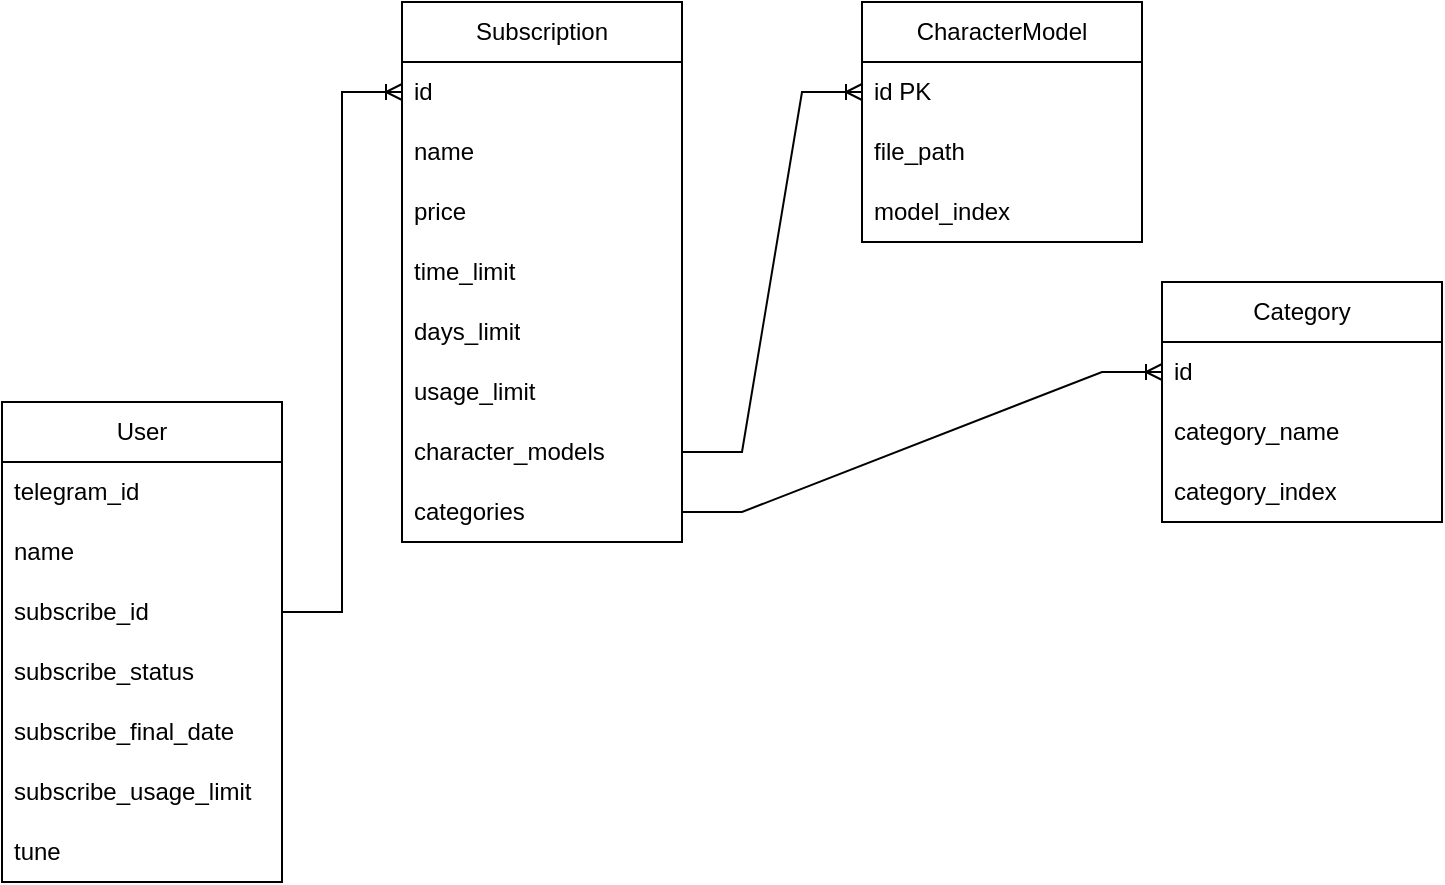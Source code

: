 <mxfile version="22.1.11" type="device">
  <diagram name="Страница — 1" id="e4x42sajxJ-_xjjB0iPA">
    <mxGraphModel dx="954" dy="675" grid="1" gridSize="10" guides="1" tooltips="1" connect="1" arrows="1" fold="1" page="1" pageScale="1" pageWidth="827" pageHeight="1169" math="0" shadow="0">
      <root>
        <mxCell id="0" />
        <mxCell id="1" parent="0" />
        <mxCell id="3lPVwa4isFeKEughWug8-1" value="User" style="swimlane;fontStyle=0;childLayout=stackLayout;horizontal=1;startSize=30;horizontalStack=0;resizeParent=1;resizeParentMax=0;resizeLast=0;collapsible=1;marginBottom=0;whiteSpace=wrap;html=1;" parent="1" vertex="1">
          <mxGeometry x="10" y="220" width="140" height="240" as="geometry" />
        </mxCell>
        <mxCell id="3lPVwa4isFeKEughWug8-2" value="telegram_id" style="text;strokeColor=none;fillColor=none;align=left;verticalAlign=middle;spacingLeft=4;spacingRight=4;overflow=hidden;points=[[0,0.5],[1,0.5]];portConstraint=eastwest;rotatable=0;whiteSpace=wrap;html=1;" parent="3lPVwa4isFeKEughWug8-1" vertex="1">
          <mxGeometry y="30" width="140" height="30" as="geometry" />
        </mxCell>
        <mxCell id="3lPVwa4isFeKEughWug8-3" value="name" style="text;strokeColor=none;fillColor=none;align=left;verticalAlign=middle;spacingLeft=4;spacingRight=4;overflow=hidden;points=[[0,0.5],[1,0.5]];portConstraint=eastwest;rotatable=0;whiteSpace=wrap;html=1;" parent="3lPVwa4isFeKEughWug8-1" vertex="1">
          <mxGeometry y="60" width="140" height="30" as="geometry" />
        </mxCell>
        <mxCell id="3lPVwa4isFeKEughWug8-4" value="subscribe_id" style="text;strokeColor=none;fillColor=none;align=left;verticalAlign=middle;spacingLeft=4;spacingRight=4;overflow=hidden;points=[[0,0.5],[1,0.5]];portConstraint=eastwest;rotatable=0;whiteSpace=wrap;html=1;" parent="3lPVwa4isFeKEughWug8-1" vertex="1">
          <mxGeometry y="90" width="140" height="30" as="geometry" />
        </mxCell>
        <mxCell id="3lPVwa4isFeKEughWug8-23" value="subscribe_status" style="text;strokeColor=none;fillColor=none;align=left;verticalAlign=middle;spacingLeft=4;spacingRight=4;overflow=hidden;points=[[0,0.5],[1,0.5]];portConstraint=eastwest;rotatable=0;whiteSpace=wrap;html=1;" parent="3lPVwa4isFeKEughWug8-1" vertex="1">
          <mxGeometry y="120" width="140" height="30" as="geometry" />
        </mxCell>
        <mxCell id="3lPVwa4isFeKEughWug8-22" value="subscribe_final_date" style="text;strokeColor=none;fillColor=none;align=left;verticalAlign=middle;spacingLeft=4;spacingRight=4;overflow=hidden;points=[[0,0.5],[1,0.5]];portConstraint=eastwest;rotatable=0;whiteSpace=wrap;html=1;" parent="3lPVwa4isFeKEughWug8-1" vertex="1">
          <mxGeometry y="150" width="140" height="30" as="geometry" />
        </mxCell>
        <mxCell id="3lPVwa4isFeKEughWug8-21" value="subscribe_usage_limit" style="text;strokeColor=none;fillColor=none;align=left;verticalAlign=middle;spacingLeft=4;spacingRight=4;overflow=hidden;points=[[0,0.5],[1,0.5]];portConstraint=eastwest;rotatable=0;whiteSpace=wrap;html=1;" parent="3lPVwa4isFeKEughWug8-1" vertex="1">
          <mxGeometry y="180" width="140" height="30" as="geometry" />
        </mxCell>
        <mxCell id="3lPVwa4isFeKEughWug8-25" value="tune" style="text;strokeColor=none;fillColor=none;align=left;verticalAlign=middle;spacingLeft=4;spacingRight=4;overflow=hidden;points=[[0,0.5],[1,0.5]];portConstraint=eastwest;rotatable=0;whiteSpace=wrap;html=1;" parent="3lPVwa4isFeKEughWug8-1" vertex="1">
          <mxGeometry y="210" width="140" height="30" as="geometry" />
        </mxCell>
        <mxCell id="3lPVwa4isFeKEughWug8-5" value="Subscription" style="swimlane;fontStyle=0;childLayout=stackLayout;horizontal=1;startSize=30;horizontalStack=0;resizeParent=1;resizeParentMax=0;resizeLast=0;collapsible=1;marginBottom=0;whiteSpace=wrap;html=1;" parent="1" vertex="1">
          <mxGeometry x="210" y="20" width="140" height="270" as="geometry" />
        </mxCell>
        <mxCell id="3lPVwa4isFeKEughWug8-6" value="id" style="text;strokeColor=none;fillColor=none;align=left;verticalAlign=middle;spacingLeft=4;spacingRight=4;overflow=hidden;points=[[0,0.5],[1,0.5]];portConstraint=eastwest;rotatable=0;whiteSpace=wrap;html=1;" parent="3lPVwa4isFeKEughWug8-5" vertex="1">
          <mxGeometry y="30" width="140" height="30" as="geometry" />
        </mxCell>
        <mxCell id="3lPVwa4isFeKEughWug8-7" value="name" style="text;strokeColor=none;fillColor=none;align=left;verticalAlign=middle;spacingLeft=4;spacingRight=4;overflow=hidden;points=[[0,0.5],[1,0.5]];portConstraint=eastwest;rotatable=0;whiteSpace=wrap;html=1;" parent="3lPVwa4isFeKEughWug8-5" vertex="1">
          <mxGeometry y="60" width="140" height="30" as="geometry" />
        </mxCell>
        <mxCell id="3lPVwa4isFeKEughWug8-8" value="price" style="text;strokeColor=none;fillColor=none;align=left;verticalAlign=middle;spacingLeft=4;spacingRight=4;overflow=hidden;points=[[0,0.5],[1,0.5]];portConstraint=eastwest;rotatable=0;whiteSpace=wrap;html=1;" parent="3lPVwa4isFeKEughWug8-5" vertex="1">
          <mxGeometry y="90" width="140" height="30" as="geometry" />
        </mxCell>
        <mxCell id="3lPVwa4isFeKEughWug8-28" value="time_limit" style="text;strokeColor=none;fillColor=none;align=left;verticalAlign=middle;spacingLeft=4;spacingRight=4;overflow=hidden;points=[[0,0.5],[1,0.5]];portConstraint=eastwest;rotatable=0;whiteSpace=wrap;html=1;" parent="3lPVwa4isFeKEughWug8-5" vertex="1">
          <mxGeometry y="120" width="140" height="30" as="geometry" />
        </mxCell>
        <mxCell id="3lPVwa4isFeKEughWug8-27" value="days_limit" style="text;strokeColor=none;fillColor=none;align=left;verticalAlign=middle;spacingLeft=4;spacingRight=4;overflow=hidden;points=[[0,0.5],[1,0.5]];portConstraint=eastwest;rotatable=0;whiteSpace=wrap;html=1;" parent="3lPVwa4isFeKEughWug8-5" vertex="1">
          <mxGeometry y="150" width="140" height="30" as="geometry" />
        </mxCell>
        <mxCell id="3lPVwa4isFeKEughWug8-26" value="usage_limit" style="text;strokeColor=none;fillColor=none;align=left;verticalAlign=middle;spacingLeft=4;spacingRight=4;overflow=hidden;points=[[0,0.5],[1,0.5]];portConstraint=eastwest;rotatable=0;whiteSpace=wrap;html=1;" parent="3lPVwa4isFeKEughWug8-5" vertex="1">
          <mxGeometry y="180" width="140" height="30" as="geometry" />
        </mxCell>
        <mxCell id="nEWAO_-sfRuoJiTRtZGS-1" value="character_models" style="text;strokeColor=none;fillColor=none;align=left;verticalAlign=middle;spacingLeft=4;spacingRight=4;overflow=hidden;points=[[0,0.5],[1,0.5]];portConstraint=eastwest;rotatable=0;whiteSpace=wrap;html=1;" vertex="1" parent="3lPVwa4isFeKEughWug8-5">
          <mxGeometry y="210" width="140" height="30" as="geometry" />
        </mxCell>
        <mxCell id="nEWAO_-sfRuoJiTRtZGS-5" value="categories" style="text;strokeColor=none;fillColor=none;align=left;verticalAlign=middle;spacingLeft=4;spacingRight=4;overflow=hidden;points=[[0,0.5],[1,0.5]];portConstraint=eastwest;rotatable=0;whiteSpace=wrap;html=1;" vertex="1" parent="3lPVwa4isFeKEughWug8-5">
          <mxGeometry y="240" width="140" height="30" as="geometry" />
        </mxCell>
        <mxCell id="3lPVwa4isFeKEughWug8-13" value="CharacterModel" style="swimlane;fontStyle=0;childLayout=stackLayout;horizontal=1;startSize=30;horizontalStack=0;resizeParent=1;resizeParentMax=0;resizeLast=0;collapsible=1;marginBottom=0;whiteSpace=wrap;html=1;" parent="1" vertex="1">
          <mxGeometry x="440" y="20" width="140" height="120" as="geometry" />
        </mxCell>
        <mxCell id="3lPVwa4isFeKEughWug8-15" value="id PK" style="text;strokeColor=none;fillColor=none;align=left;verticalAlign=middle;spacingLeft=4;spacingRight=4;overflow=hidden;points=[[0,0.5],[1,0.5]];portConstraint=eastwest;rotatable=0;whiteSpace=wrap;html=1;" parent="3lPVwa4isFeKEughWug8-13" vertex="1">
          <mxGeometry y="30" width="140" height="30" as="geometry" />
        </mxCell>
        <mxCell id="nEWAO_-sfRuoJiTRtZGS-2" value="file_path" style="text;strokeColor=none;fillColor=none;align=left;verticalAlign=middle;spacingLeft=4;spacingRight=4;overflow=hidden;points=[[0,0.5],[1,0.5]];portConstraint=eastwest;rotatable=0;whiteSpace=wrap;html=1;" vertex="1" parent="3lPVwa4isFeKEughWug8-13">
          <mxGeometry y="60" width="140" height="30" as="geometry" />
        </mxCell>
        <mxCell id="nEWAO_-sfRuoJiTRtZGS-4" value="model_index" style="text;strokeColor=none;fillColor=none;align=left;verticalAlign=middle;spacingLeft=4;spacingRight=4;overflow=hidden;points=[[0,0.5],[1,0.5]];portConstraint=eastwest;rotatable=0;whiteSpace=wrap;html=1;" vertex="1" parent="3lPVwa4isFeKEughWug8-13">
          <mxGeometry y="90" width="140" height="30" as="geometry" />
        </mxCell>
        <mxCell id="3lPVwa4isFeKEughWug8-17" value="Category" style="swimlane;fontStyle=0;childLayout=stackLayout;horizontal=1;startSize=30;horizontalStack=0;resizeParent=1;resizeParentMax=0;resizeLast=0;collapsible=1;marginBottom=0;whiteSpace=wrap;html=1;" parent="1" vertex="1">
          <mxGeometry x="590" y="160" width="140" height="120" as="geometry" />
        </mxCell>
        <mxCell id="3lPVwa4isFeKEughWug8-18" value="id" style="text;strokeColor=none;fillColor=none;align=left;verticalAlign=middle;spacingLeft=4;spacingRight=4;overflow=hidden;points=[[0,0.5],[1,0.5]];portConstraint=eastwest;rotatable=0;whiteSpace=wrap;html=1;" parent="3lPVwa4isFeKEughWug8-17" vertex="1">
          <mxGeometry y="30" width="140" height="30" as="geometry" />
        </mxCell>
        <mxCell id="3lPVwa4isFeKEughWug8-19" value="category_name" style="text;strokeColor=none;fillColor=none;align=left;verticalAlign=middle;spacingLeft=4;spacingRight=4;overflow=hidden;points=[[0,0.5],[1,0.5]];portConstraint=eastwest;rotatable=0;whiteSpace=wrap;html=1;" parent="3lPVwa4isFeKEughWug8-17" vertex="1">
          <mxGeometry y="60" width="140" height="30" as="geometry" />
        </mxCell>
        <mxCell id="nEWAO_-sfRuoJiTRtZGS-10" value="category_index" style="text;strokeColor=none;fillColor=none;align=left;verticalAlign=middle;spacingLeft=4;spacingRight=4;overflow=hidden;points=[[0,0.5],[1,0.5]];portConstraint=eastwest;rotatable=0;whiteSpace=wrap;html=1;" vertex="1" parent="3lPVwa4isFeKEughWug8-17">
          <mxGeometry y="90" width="140" height="30" as="geometry" />
        </mxCell>
        <mxCell id="4rWCJlrATAFuL-uZ2kXp-1" value="" style="edgeStyle=entityRelationEdgeStyle;fontSize=12;html=1;endArrow=ERoneToMany;rounded=0;entryX=0;entryY=0.5;entryDx=0;entryDy=0;exitX=1;exitY=0.5;exitDx=0;exitDy=0;" parent="1" source="3lPVwa4isFeKEughWug8-4" target="3lPVwa4isFeKEughWug8-6" edge="1">
          <mxGeometry width="100" height="100" relative="1" as="geometry">
            <mxPoint x="310" y="270" as="sourcePoint" />
            <mxPoint x="250" y="530" as="targetPoint" />
          </mxGeometry>
        </mxCell>
        <mxCell id="nEWAO_-sfRuoJiTRtZGS-3" value="" style="edgeStyle=entityRelationEdgeStyle;fontSize=12;html=1;endArrow=ERoneToMany;rounded=0;entryX=0;entryY=0.5;entryDx=0;entryDy=0;exitX=1;exitY=0.5;exitDx=0;exitDy=0;" edge="1" parent="1" source="nEWAO_-sfRuoJiTRtZGS-1" target="3lPVwa4isFeKEughWug8-15">
          <mxGeometry width="100" height="100" relative="1" as="geometry">
            <mxPoint x="380" y="380" as="sourcePoint" />
            <mxPoint x="440" y="120" as="targetPoint" />
          </mxGeometry>
        </mxCell>
        <mxCell id="nEWAO_-sfRuoJiTRtZGS-9" value="" style="edgeStyle=entityRelationEdgeStyle;fontSize=12;html=1;endArrow=ERoneToMany;rounded=0;exitX=1;exitY=0.5;exitDx=0;exitDy=0;entryX=0;entryY=0.5;entryDx=0;entryDy=0;" edge="1" parent="1" source="nEWAO_-sfRuoJiTRtZGS-5" target="3lPVwa4isFeKEughWug8-18">
          <mxGeometry width="100" height="100" relative="1" as="geometry">
            <mxPoint x="350" y="270" as="sourcePoint" />
            <mxPoint x="410" y="280" as="targetPoint" />
          </mxGeometry>
        </mxCell>
      </root>
    </mxGraphModel>
  </diagram>
</mxfile>
